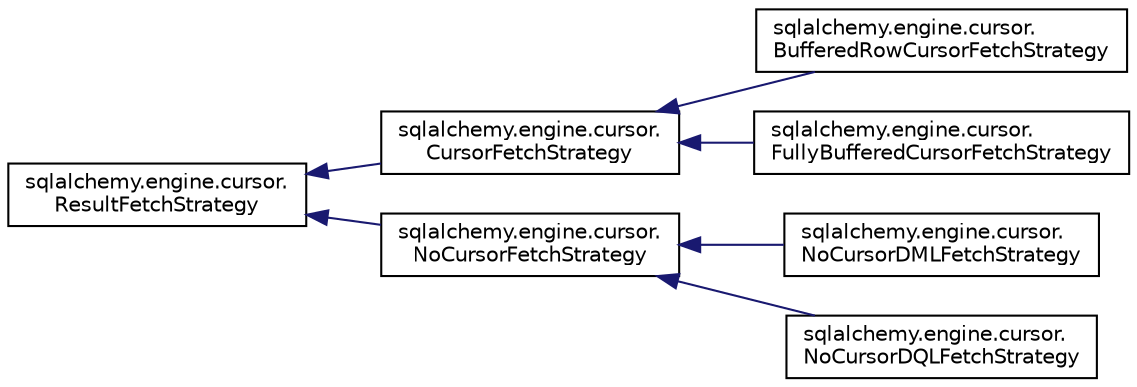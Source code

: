 digraph "Graphical Class Hierarchy"
{
 // LATEX_PDF_SIZE
  edge [fontname="Helvetica",fontsize="10",labelfontname="Helvetica",labelfontsize="10"];
  node [fontname="Helvetica",fontsize="10",shape=record];
  rankdir="LR";
  Node0 [label="sqlalchemy.engine.cursor.\lResultFetchStrategy",height=0.2,width=0.4,color="black", fillcolor="white", style="filled",URL="$classsqlalchemy_1_1engine_1_1cursor_1_1ResultFetchStrategy.html",tooltip=" "];
  Node0 -> Node1 [dir="back",color="midnightblue",fontsize="10",style="solid",fontname="Helvetica"];
  Node1 [label="sqlalchemy.engine.cursor.\lCursorFetchStrategy",height=0.2,width=0.4,color="black", fillcolor="white", style="filled",URL="$classsqlalchemy_1_1engine_1_1cursor_1_1CursorFetchStrategy.html",tooltip=" "];
  Node1 -> Node2 [dir="back",color="midnightblue",fontsize="10",style="solid",fontname="Helvetica"];
  Node2 [label="sqlalchemy.engine.cursor.\lBufferedRowCursorFetchStrategy",height=0.2,width=0.4,color="black", fillcolor="white", style="filled",URL="$classsqlalchemy_1_1engine_1_1cursor_1_1BufferedRowCursorFetchStrategy.html",tooltip=" "];
  Node1 -> Node3 [dir="back",color="midnightblue",fontsize="10",style="solid",fontname="Helvetica"];
  Node3 [label="sqlalchemy.engine.cursor.\lFullyBufferedCursorFetchStrategy",height=0.2,width=0.4,color="black", fillcolor="white", style="filled",URL="$classsqlalchemy_1_1engine_1_1cursor_1_1FullyBufferedCursorFetchStrategy.html",tooltip=" "];
  Node0 -> Node4 [dir="back",color="midnightblue",fontsize="10",style="solid",fontname="Helvetica"];
  Node4 [label="sqlalchemy.engine.cursor.\lNoCursorFetchStrategy",height=0.2,width=0.4,color="black", fillcolor="white", style="filled",URL="$classsqlalchemy_1_1engine_1_1cursor_1_1NoCursorFetchStrategy.html",tooltip=" "];
  Node4 -> Node5 [dir="back",color="midnightblue",fontsize="10",style="solid",fontname="Helvetica"];
  Node5 [label="sqlalchemy.engine.cursor.\lNoCursorDMLFetchStrategy",height=0.2,width=0.4,color="black", fillcolor="white", style="filled",URL="$classsqlalchemy_1_1engine_1_1cursor_1_1NoCursorDMLFetchStrategy.html",tooltip=" "];
  Node4 -> Node6 [dir="back",color="midnightblue",fontsize="10",style="solid",fontname="Helvetica"];
  Node6 [label="sqlalchemy.engine.cursor.\lNoCursorDQLFetchStrategy",height=0.2,width=0.4,color="black", fillcolor="white", style="filled",URL="$classsqlalchemy_1_1engine_1_1cursor_1_1NoCursorDQLFetchStrategy.html",tooltip=" "];
}
